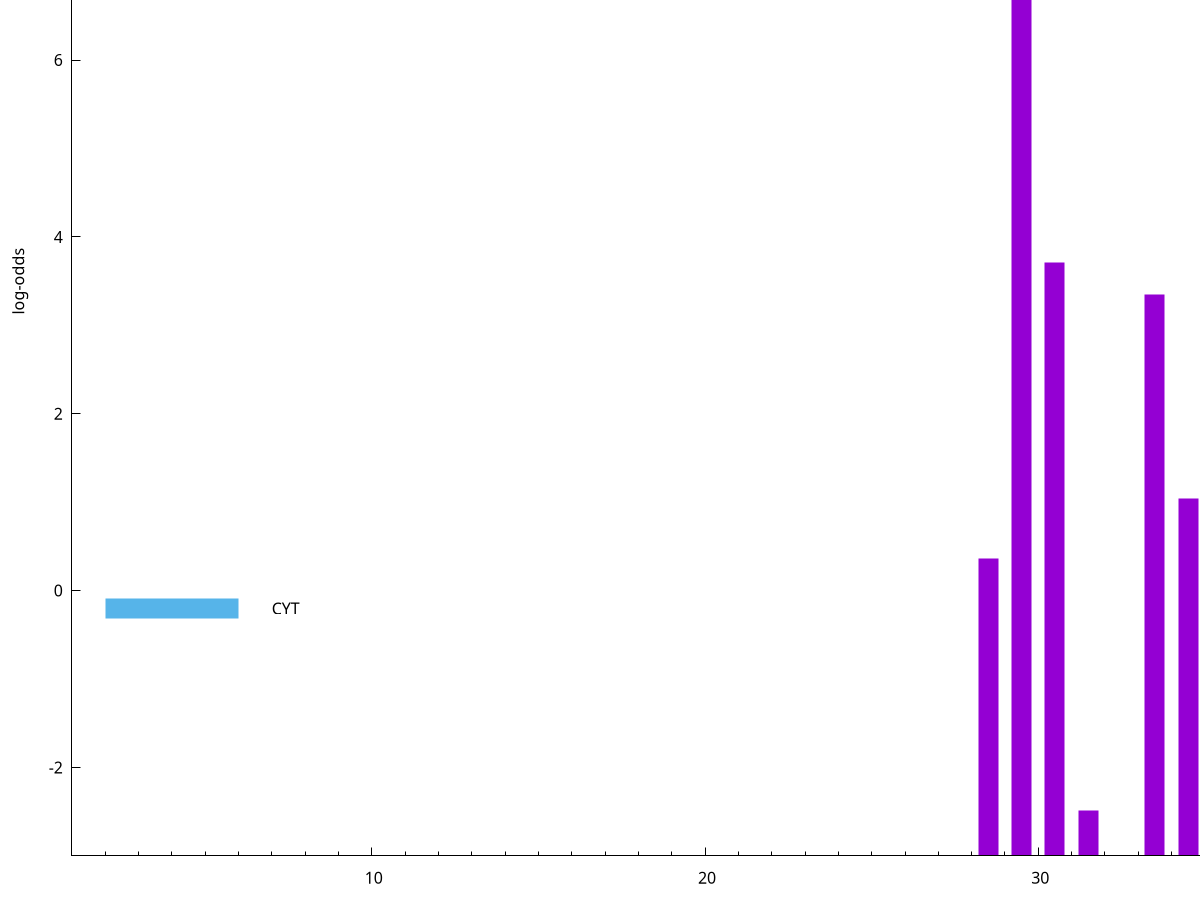 set title "LipoP predictions for SRR5666568.gff"
set size 2., 1.4
set xrange [1:70] 
set mxtics 10
set yrange [-3:10]
set y2range [0:13]
set ylabel "log-odds"
set term postscript eps color solid "Helvetica" 30
set output "SRR5666568.gff414.eps"
set arrow from 2,7.60171 to 6,7.60171 nohead lt 1 lw 20
set label "SpI" at 7,7.60171
set arrow from 2,-0.200913 to 6,-0.200913 nohead lt 3 lw 20
set label "CYT" at 7,-0.200913
set arrow from 2,7.60171 to 6,7.60171 nohead lt 1 lw 20
set label "SpI" at 7,7.60171
# NOTE: The scores below are the log-odds scores with the threshold
# NOTE: subtracted (a hack to make gnuplot make the histogram all
# NOTE: look nice).
plot "-" axes x1y2 title "" with impulses lt 1 lw 20
29.500000 10.385880
30.500000 6.710100
33.500000 6.351030
34.500000 4.038990
28.500000 3.359079
31.500000 0.516310
e
exit
